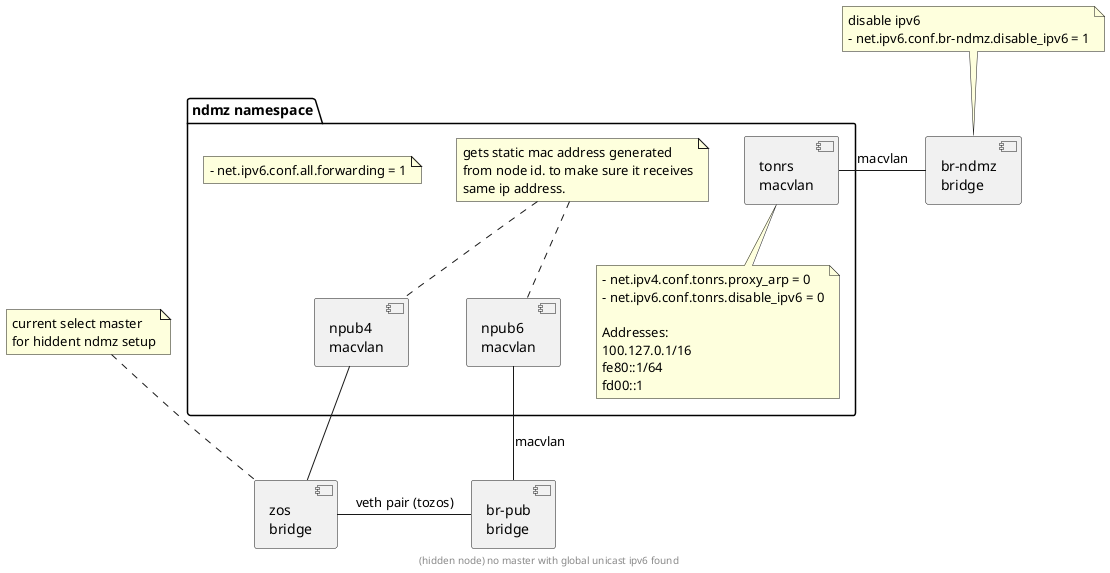 @startuml
[zos\nbridge] as zos
note top of zos
current select master
for hiddent ndmz setup
end note
[br-pub\nbridge] as brpub
[br-ndmz\nbridge] as brndmz
note top of brndmz
disable ipv6
- net.ipv6.conf.br-ndmz.disable_ipv6 = 1
end note
brpub -left- zos : veth pair (tozos)

package "ndmz namespace" {
    [tonrs\nmacvlan] as tonrs
    note bottom of tonrs
    - net.ipv4.conf.tonrs.proxy_arp = 0
    - net.ipv6.conf.tonrs.disable_ipv6 = 0

    Addresses:
    100.127.0.1/16
    fe80::1/64
    fd00::1
    end note
    tonrs - brndmz: macvlan

    [npub6\nmacvlan] as npub6
    npub6 -right- brpub: macvlan

    [npub4\nmacvlan] as npub4
    npub4 -down- zos

    note as MAC
    gets static mac address generated
    from node id. to make sure it receives
    same ip address.
    end note

    MAC .. npub4
    MAC .. npub6

    note as setup
    - net.ipv6.conf.all.forwarding = 1
    end note
}

footer (hidden node) no master with global unicast ipv6 found
@enduml
